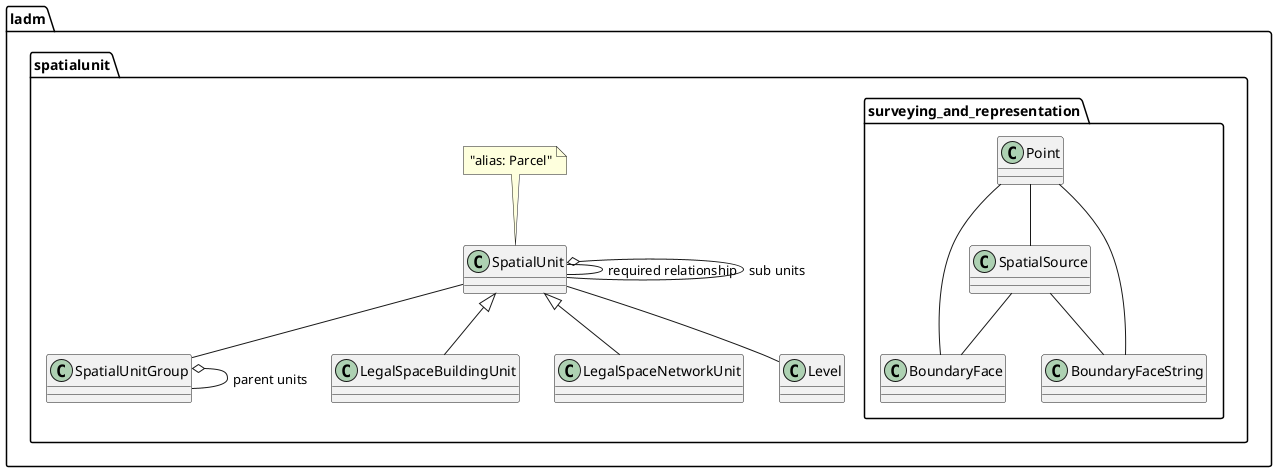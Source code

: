 @startuml LADM_SpatialUnit
allow_mixing

namespace ladm.spatialunit {

    class SpatialUnit
    note top of SpatialUnit : "alias: Parcel"

    class SpatialUnitGroup

    class LegalSpaceBuildingUnit
    class LegalSpaceNetworkUnit

    class Level

    SpatialUnit -- SpatialUnit : "required relationship"

    SpatialUnit -- SpatialUnitGroup
    SpatialUnit o-- SpatialUnit : "sub units"
    SpatialUnitGroup o-- SpatialUnitGroup : "parent units"

    SpatialUnit <|-- LegalSpaceBuildingUnit
    SpatialUnit <|-- LegalSpaceNetworkUnit

    SpatialUnit -- Level

    namespace surveying_and_representation {

        class Point
        class SpatialSource
        class BoundaryFace
        class BoundaryFaceString

        Point -- BoundaryFaceString
        Point -- SpatialSource
        Point -- BoundaryFace
        SpatialSource -- BoundaryFace
        SpatialSource -- BoundaryFaceString

    }

}

@enduml